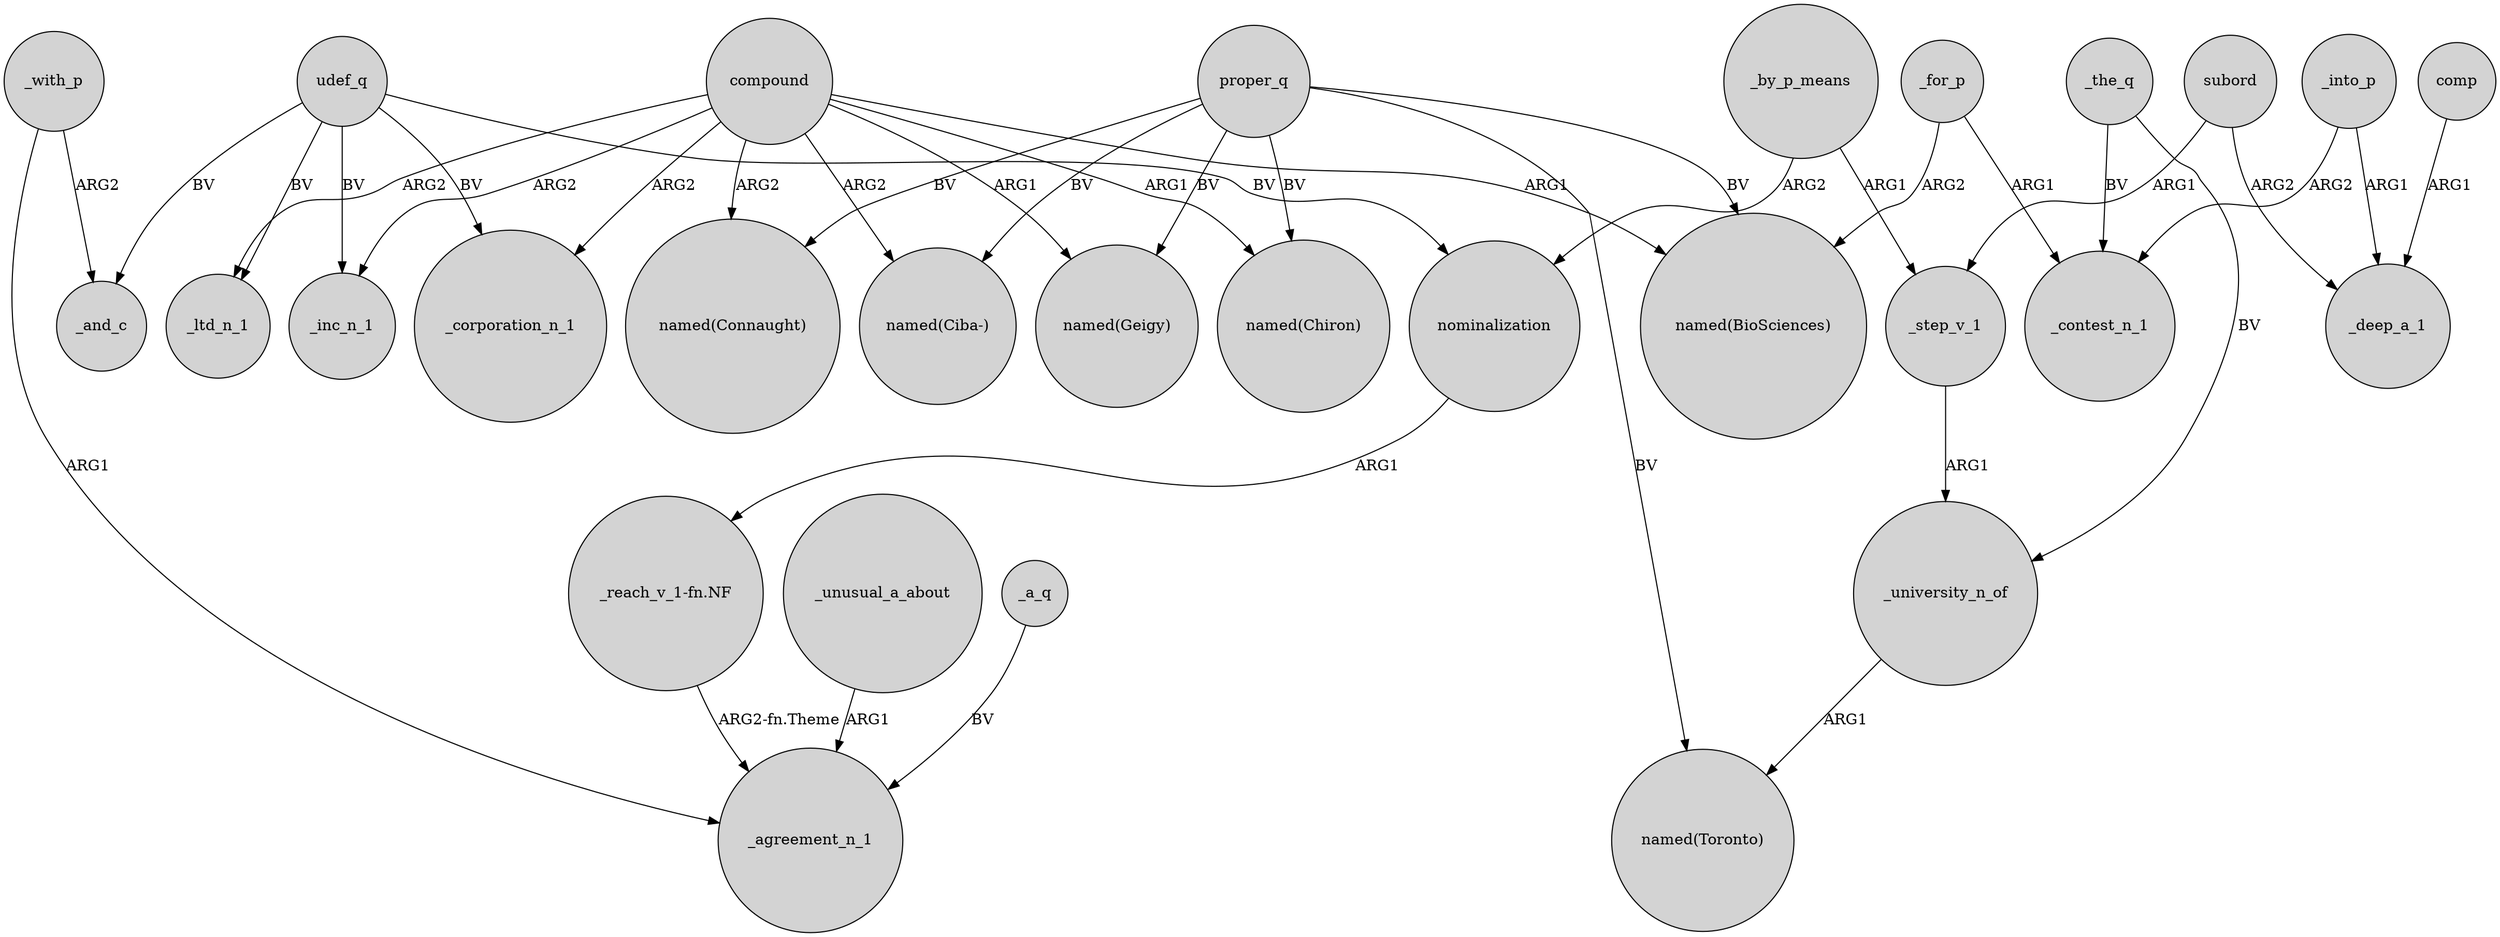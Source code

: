 digraph {
	node [shape=circle style=filled]
	_with_p -> _and_c [label=ARG2]
	compound -> "named(BioSciences)" [label=ARG1]
	udef_q -> _inc_n_1 [label=BV]
	_by_p_means -> nominalization [label=ARG2]
	_the_q -> _university_n_of [label=BV]
	_unusual_a_about -> _agreement_n_1 [label=ARG1]
	compound -> "named(Chiron)" [label=ARG1]
	proper_q -> "named(Ciba-)" [label=BV]
	compound -> "named(Connaught)" [label=ARG2]
	proper_q -> "named(Geigy)" [label=BV]
	_the_q -> _contest_n_1 [label=BV]
	compound -> _corporation_n_1 [label=ARG2]
	compound -> "named(Geigy)" [label=ARG1]
	subord -> _step_v_1 [label=ARG1]
	comp -> _deep_a_1 [label=ARG1]
	proper_q -> "named(Toronto)" [label=BV]
	proper_q -> "named(BioSciences)" [label=BV]
	_for_p -> _contest_n_1 [label=ARG1]
	udef_q -> _corporation_n_1 [label=BV]
	_into_p -> _deep_a_1 [label=ARG1]
	_a_q -> _agreement_n_1 [label=BV]
	_for_p -> "named(BioSciences)" [label=ARG2]
	udef_q -> nominalization [label=BV]
	_into_p -> _contest_n_1 [label=ARG2]
	proper_q -> "named(Chiron)" [label=BV]
	compound -> "named(Ciba-)" [label=ARG2]
	compound -> _ltd_n_1 [label=ARG2]
	nominalization -> "_reach_v_1-fn.NF" [label=ARG1]
	_with_p -> _agreement_n_1 [label=ARG1]
	_university_n_of -> "named(Toronto)" [label=ARG1]
	_step_v_1 -> _university_n_of [label=ARG1]
	subord -> _deep_a_1 [label=ARG2]
	udef_q -> _and_c [label=BV]
	_by_p_means -> _step_v_1 [label=ARG1]
	compound -> _inc_n_1 [label=ARG2]
	proper_q -> "named(Connaught)" [label=BV]
	udef_q -> _ltd_n_1 [label=BV]
	"_reach_v_1-fn.NF" -> _agreement_n_1 [label="ARG2-fn.Theme"]
}
